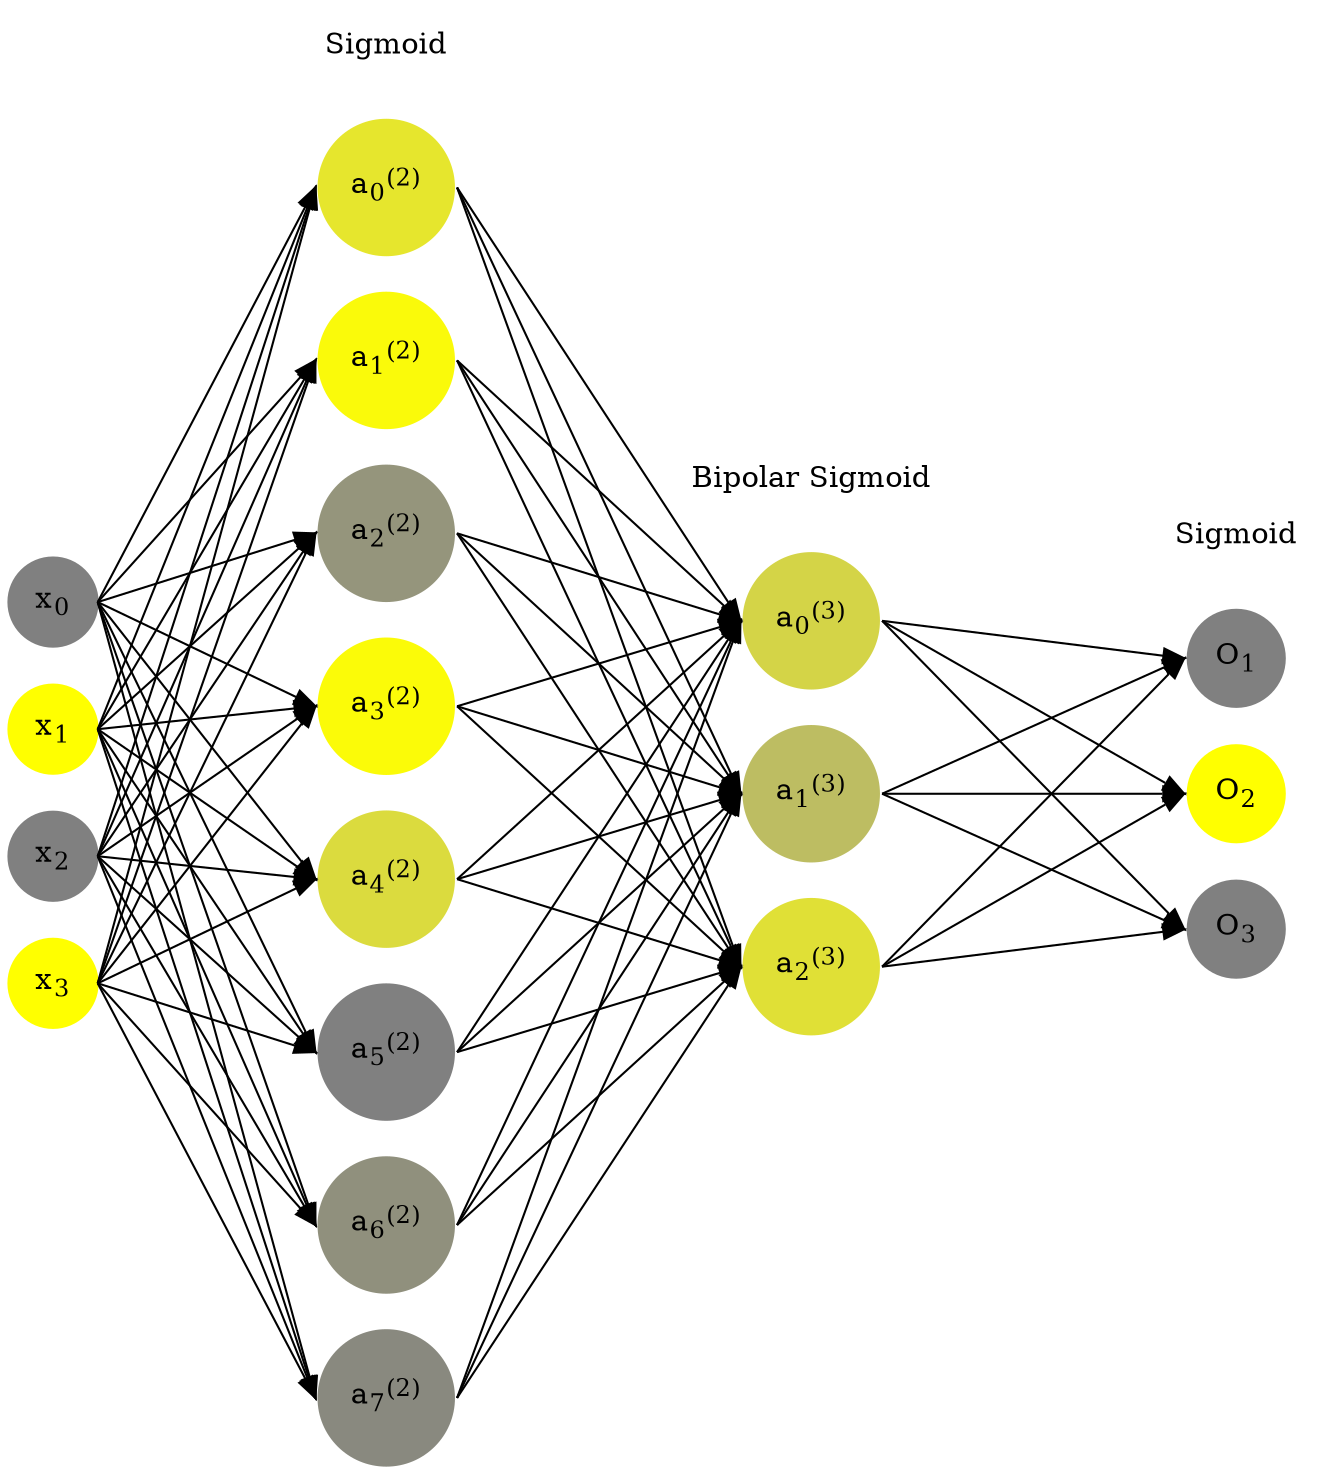 digraph G {
	rankdir = LR;
	splines=false;
	edge[style=invis];
	ranksep= 1.4;
	{
	node [shape=circle, color="0.1667, 0.0, 0.5", style=filled, fillcolor="0.1667, 0.0, 0.5"];
	x0 [label=<x<sub>0</sub>>];
	}
	{
	node [shape=circle, color="0.1667, 1.0, 1.0", style=filled, fillcolor="0.1667, 1.0, 1.0"];
	x1 [label=<x<sub>1</sub>>];
	}
	{
	node [shape=circle, color="0.1667, 0.0, 0.5", style=filled, fillcolor="0.1667, 0.0, 0.5"];
	x2 [label=<x<sub>2</sub>>];
	}
	{
	node [shape=circle, color="0.1667, 1.0, 1.0", style=filled, fillcolor="0.1667, 1.0, 1.0"];
	x3 [label=<x<sub>3</sub>>];
	}
	{
	node [shape=circle, color="0.1667, 0.800414, 0.900207", style=filled, fillcolor="0.1667, 0.800414, 0.900207"];
	a02 [label=<a<sub>0</sub><sup>(2)</sup>>];
	}
	{
	node [shape=circle, color="0.1667, 0.957176, 0.978588", style=filled, fillcolor="0.1667, 0.957176, 0.978588"];
	a12 [label=<a<sub>1</sub><sup>(2)</sup>>];
	}
	{
	node [shape=circle, color="0.1667, 0.166553, 0.583277", style=filled, fillcolor="0.1667, 0.166553, 0.583277"];
	a22 [label=<a<sub>2</sub><sup>(2)</sup>>];
	}
	{
	node [shape=circle, color="0.1667, 0.964551, 0.982275", style=filled, fillcolor="0.1667, 0.964551, 0.982275"];
	a32 [label=<a<sub>3</sub><sup>(2)</sup>>];
	}
	{
	node [shape=circle, color="0.1667, 0.717502, 0.858751", style=filled, fillcolor="0.1667, 0.717502, 0.858751"];
	a42 [label=<a<sub>4</sub><sup>(2)</sup>>];
	}
	{
	node [shape=circle, color="0.1667, 0.000209, 0.500105", style=filled, fillcolor="0.1667, 0.000209, 0.500105"];
	a52 [label=<a<sub>5</sub><sup>(2)</sup>>];
	}
	{
	node [shape=circle, color="0.1667, 0.127405, 0.563702", style=filled, fillcolor="0.1667, 0.127405, 0.563702"];
	a62 [label=<a<sub>6</sub><sup>(2)</sup>>];
	}
	{
	node [shape=circle, color="0.1667, 0.075386, 0.537693", style=filled, fillcolor="0.1667, 0.075386, 0.537693"];
	a72 [label=<a<sub>7</sub><sup>(2)</sup>>];
	}
	{
	node [shape=circle, color="0.1667, 0.663656, 0.831828", style=filled, fillcolor="0.1667, 0.663656, 0.831828"];
	a03 [label=<a<sub>0</sub><sup>(3)</sup>>];
	}
	{
	node [shape=circle, color="0.1667, 0.480403, 0.740202", style=filled, fillcolor="0.1667, 0.480403, 0.740202"];
	a13 [label=<a<sub>1</sub><sup>(3)</sup>>];
	}
	{
	node [shape=circle, color="0.1667, 0.757307, 0.878653", style=filled, fillcolor="0.1667, 0.757307, 0.878653"];
	a23 [label=<a<sub>2</sub><sup>(3)</sup>>];
	}
	{
	node [shape=circle, color="0.1667, 0.0, 0.5", style=filled, fillcolor="0.1667, 0.0, 0.5"];
	O1 [label=<O<sub>1</sub>>];
	}
	{
	node [shape=circle, color="0.1667, 1.0, 1.0", style=filled, fillcolor="0.1667, 1.0, 1.0"];
	O2 [label=<O<sub>2</sub>>];
	}
	{
	node [shape=circle, color="0.1667, 0.0, 0.5", style=filled, fillcolor="0.1667, 0.0, 0.5"];
	O3 [label=<O<sub>3</sub>>];
	}
	{
	rank=same;
	x0->x1->x2->x3;
	}
	{
	rank=same;
	a02->a12->a22->a32->a42->a52->a62->a72;
	}
	{
	rank=same;
	a03->a13->a23;
	}
	{
	rank=same;
	O1->O2->O3;
	}
	l1 [shape=plaintext,label="Sigmoid"];
	l1->a02;
	{rank=same; l1;a02};
	l2 [shape=plaintext,label="Bipolar Sigmoid"];
	l2->a03;
	{rank=same; l2;a03};
	l3 [shape=plaintext,label="Sigmoid"];
	l3->O1;
	{rank=same; l3;O1};
edge[style=solid, tailport=e, headport=w];
	{x0;x1;x2;x3} -> {a02;a12;a22;a32;a42;a52;a62;a72};
	{a02;a12;a22;a32;a42;a52;a62;a72} -> {a03;a13;a23};
	{a03;a13;a23} -> {O1,O2,O3};
}